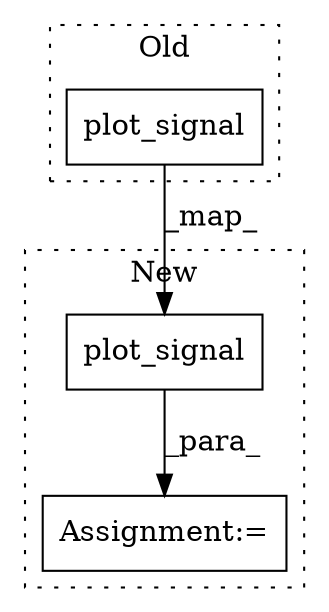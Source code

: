 digraph G {
subgraph cluster0 {
1 [label="plot_signal" a="32" s="2369" l="13" shape="box"];
label = "Old";
style="dotted";
}
subgraph cluster1 {
2 [label="plot_signal" a="32" s="2374" l="13" shape="box"];
3 [label="Assignment:=" a="7" s="2368" l="1" shape="box"];
label = "New";
style="dotted";
}
1 -> 2 [label="_map_"];
2 -> 3 [label="_para_"];
}